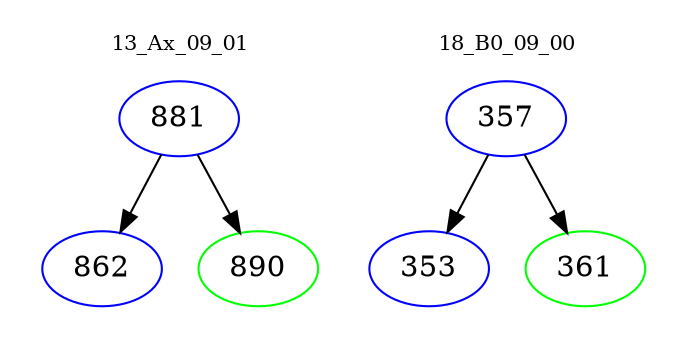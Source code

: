 digraph{
subgraph cluster_0 {
color = white
label = "13_Ax_09_01";
fontsize=10;
T0_881 [label="881", color="blue"]
T0_881 -> T0_862 [color="black"]
T0_862 [label="862", color="blue"]
T0_881 -> T0_890 [color="black"]
T0_890 [label="890", color="green"]
}
subgraph cluster_1 {
color = white
label = "18_B0_09_00";
fontsize=10;
T1_357 [label="357", color="blue"]
T1_357 -> T1_353 [color="black"]
T1_353 [label="353", color="blue"]
T1_357 -> T1_361 [color="black"]
T1_361 [label="361", color="green"]
}
}
